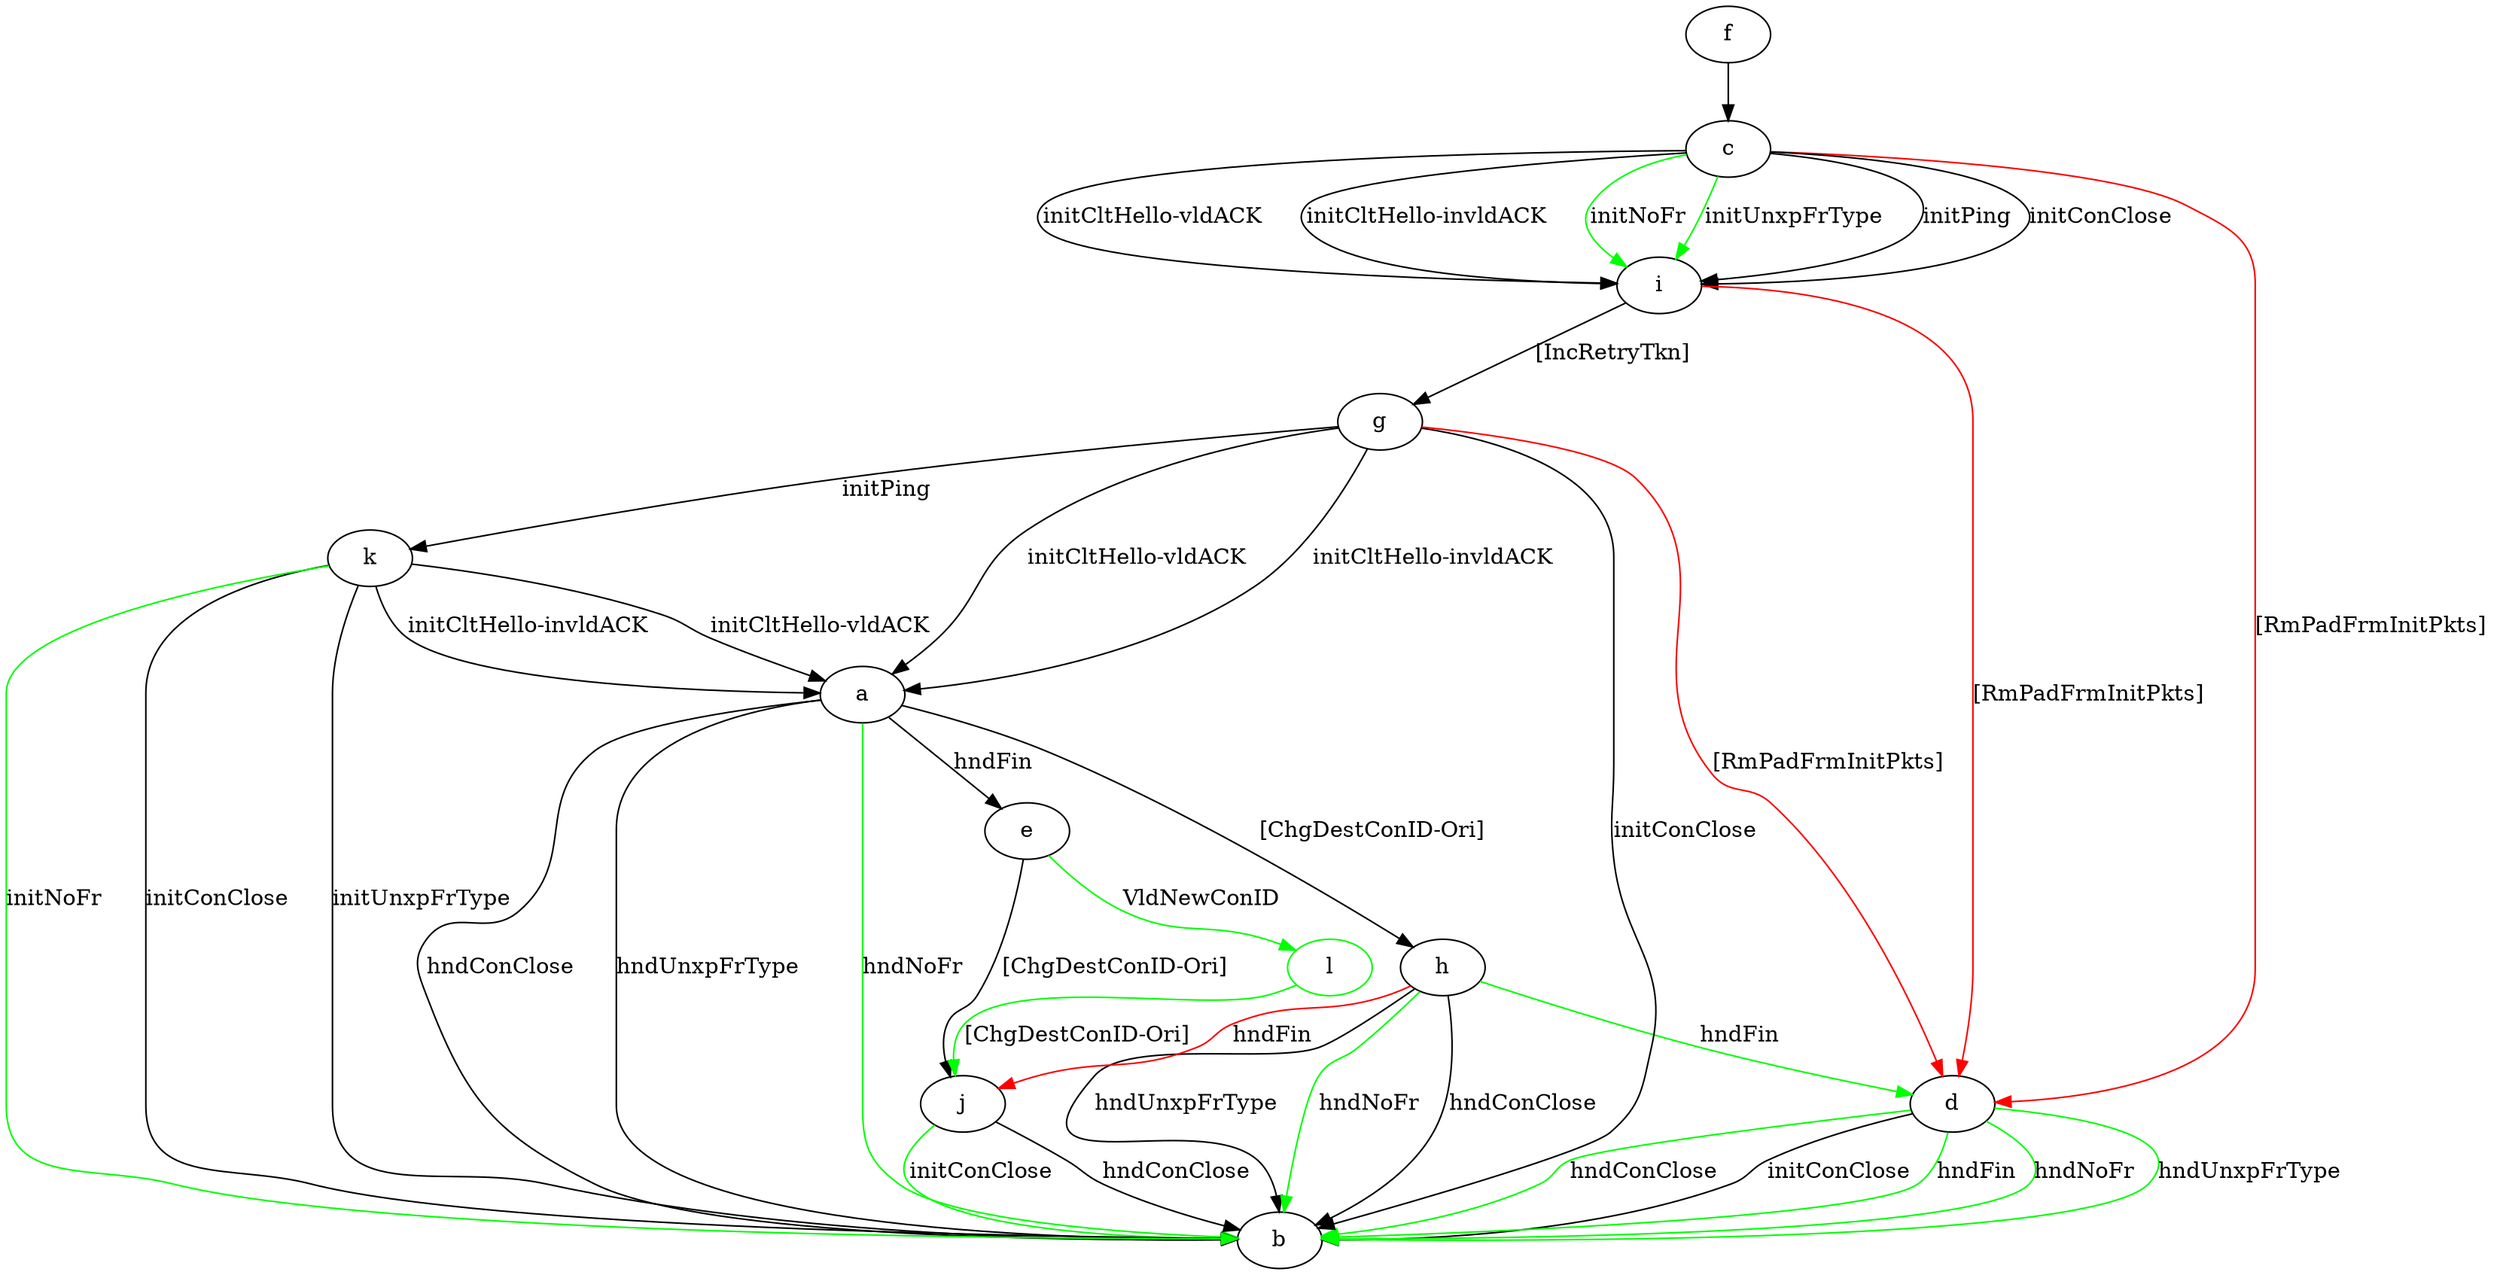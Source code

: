 digraph "" {
	a -> b	[key=0,
		label="hndConClose "];
	a -> b	[key=1,
		label="hndUnxpFrType "];
	a -> b	[key=2,
		color=green,
		label="hndNoFr "];
	a -> e	[key=0,
		label="hndFin "];
	a -> h	[key=0,
		label="[ChgDestConID-Ori] "];
	c -> d	[key=0,
		color=red,
		label="[RmPadFrmInitPkts] "];
	c -> i	[key=0,
		label="initPing "];
	c -> i	[key=1,
		label="initConClose "];
	c -> i	[key=2,
		label="initCltHello-vldACK "];
	c -> i	[key=3,
		label="initCltHello-invldACK "];
	c -> i	[key=4,
		color=green,
		label="initNoFr "];
	c -> i	[key=5,
		color=green,
		label="initUnxpFrType "];
	d -> b	[key=0,
		label="initConClose "];
	d -> b	[key=1,
		color=green,
		label="hndFin "];
	d -> b	[key=2,
		color=green,
		label="hndNoFr "];
	d -> b	[key=3,
		color=green,
		label="hndUnxpFrType "];
	d -> b	[key=4,
		color=green,
		label="hndConClose "];
	e -> j	[key=0,
		label="[ChgDestConID-Ori] "];
	l	[color=green];
	e -> l	[key=0,
		color=green,
		label="VldNewConID "];
	f -> c	[key=0];
	g -> a	[key=0,
		label="initCltHello-vldACK "];
	g -> a	[key=1,
		label="initCltHello-invldACK "];
	g -> b	[key=0,
		label="initConClose "];
	g -> d	[key=0,
		color=red,
		label="[RmPadFrmInitPkts] "];
	g -> k	[key=0,
		label="initPing "];
	h -> b	[key=0,
		label="hndConClose "];
	h -> b	[key=1,
		label="hndUnxpFrType "];
	h -> b	[key=2,
		color=green,
		label="hndNoFr "];
	h -> d	[key=0,
		color=green,
		label="hndFin "];
	h -> j	[key=0,
		color=red,
		label="hndFin "];
	i -> d	[key=0,
		color=red,
		label="[RmPadFrmInitPkts] "];
	i -> g	[key=0,
		label="[IncRetryTkn] "];
	j -> b	[key=0,
		label="hndConClose "];
	j -> b	[key=1,
		color=green,
		label="initConClose "];
	k -> a	[key=0,
		label="initCltHello-vldACK "];
	k -> a	[key=1,
		label="initCltHello-invldACK "];
	k -> b	[key=0,
		label="initConClose "];
	k -> b	[key=1,
		label="initUnxpFrType "];
	k -> b	[key=2,
		color=green,
		label="initNoFr "];
	l -> j	[key=0,
		color=green,
		label="[ChgDestConID-Ori] "];
}
